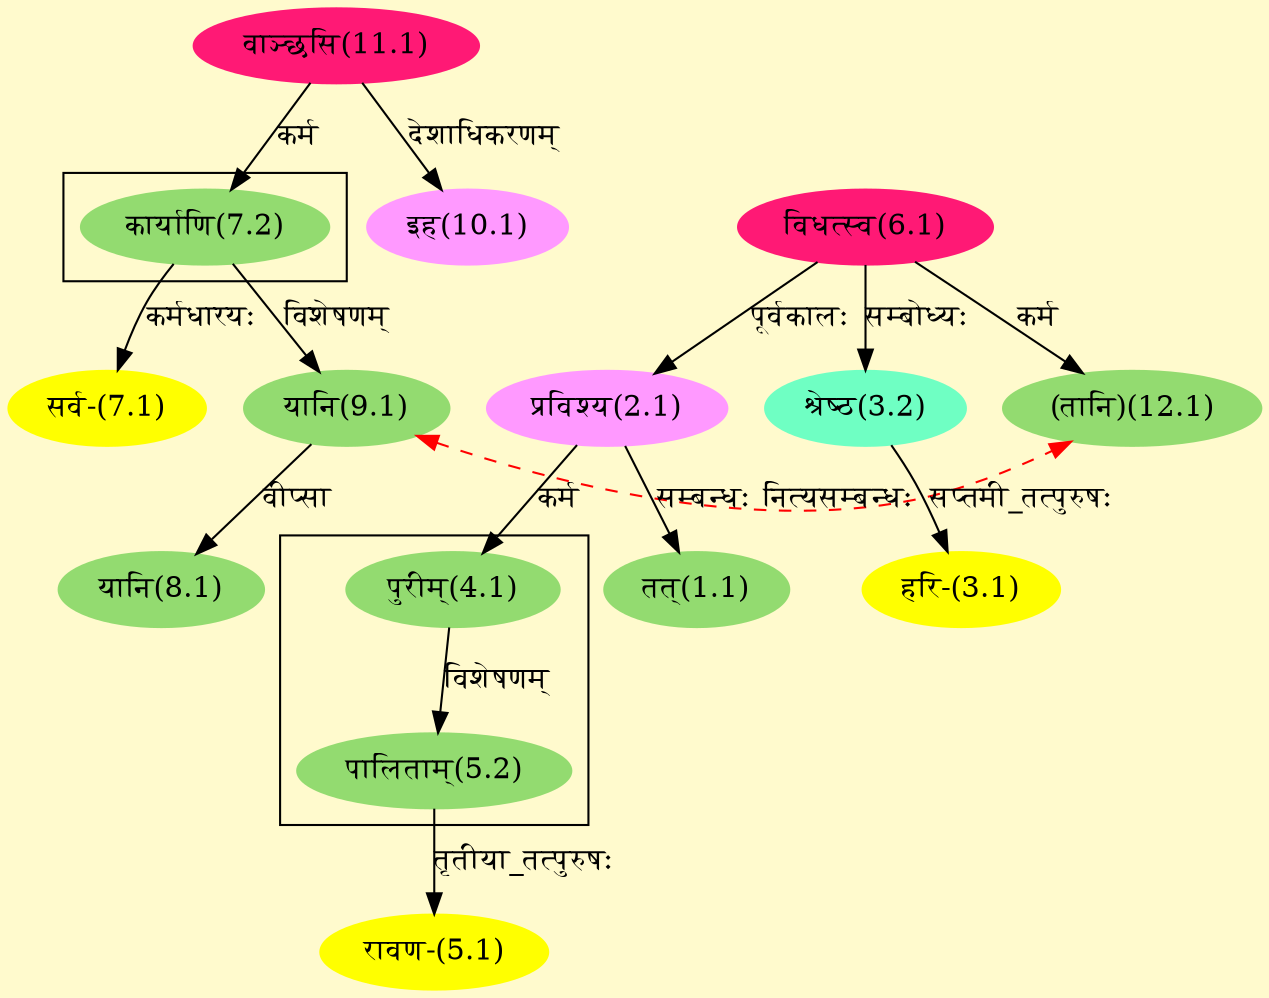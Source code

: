 digraph G{
rankdir=BT;
 compound=true;
 bgcolor="lemonchiffon1";

subgraph cluster_1{
Node5_2 [style=filled, color="#93DB70" label = "पालिताम्(5.2)"]
Node4_1 [style=filled, color="#93DB70" label = "पुरीम्(4.1)"]

}

subgraph cluster_2{
Node9_1 [style=filled, color="#93DB70" label = "यानि(9.1)"]
Node7_2 [style=filled, color="#93DB70" label = "कार्याणि(7.2)"]

}
Node1_1 [style=filled, color="#93DB70" label = "तत्(1.1)"]
Node2_1 [style=filled, color="#FF99FF" label = "प्रविश्य(2.1)"]
Node6_1 [style=filled, color="#FF1975" label = "विधत्स्व(6.1)"]
Node3_1 [style=filled, color="#FFFF00" label = "हरि-(3.1)"]
Node3_2 [style=filled, color="#6FFFC3" label = "श्रेष्ठ(3.2)"]
Node4_1 [style=filled, color="#93DB70" label = "पुरीम्(4.1)"]
Node5_1 [style=filled, color="#FFFF00" label = "रावण-(5.1)"]
Node5_2 [style=filled, color="#93DB70" label = "पालिताम्(5.2)"]
Node7_1 [style=filled, color="#FFFF00" label = "सर्व-(7.1)"]
Node7_2 [style=filled, color="#93DB70" label = "कार्याणि(7.2)"]
Node11_1 [style=filled, color="#FF1975" label = "वाञ्छसि(11.1)"]
Node8_1 [style=filled, color="#93DB70" label = "यानि(8.1)"]
Node9_1 [style=filled, color="#93DB70" label = "यानि(9.1)"]
Node12_1 [style=filled, color="#93DB70" label = "(तानि)(12.1)"]
Node10_1 [style=filled, color="#FF99FF" label = "इह(10.1)"]
{rank = same; Node9_1; Node12_1;}
/* Start of Relations section */

Node1_1 -> Node2_1 [  label="सम्बन्धः"  dir="back" ]
Node2_1 -> Node6_1 [  label="पूर्वकालः"  dir="back" ]
Node3_1 -> Node3_2 [  label="सप्तमी_तत्पुरुषः"  dir="back" ]
Node3_2 -> Node6_1 [  label="सम्बोध्यः"  dir="back" ]
Node4_1 -> Node2_1 [  label="कर्म"  dir="back" ]
Node5_1 -> Node5_2 [  label="तृतीया_तत्पुरुषः"  dir="back" ]
Node5_2 -> Node4_1 [  label="विशेषणम्"  dir="back" ]
Node7_1 -> Node7_2 [  label="कर्मधारयः"  dir="back" ]
Node7_2 -> Node11_1 [  label="कर्म"  dir="back" ]
Node8_1 -> Node9_1 [  label="वीप्सा"  dir="back" ]
Node9_1 -> Node7_2 [  label="विशेषणम्"  dir="back" ]
Node9_1 -> Node12_1 [ style=dashed color="red" label="नित्यसम्बन्धः"  dir="both" ]
Node10_1 -> Node11_1 [  label="देशाधिकरणम्"  dir="back" ]
Node12_1 -> Node6_1 [  label="कर्म"  dir="back" ]
}
